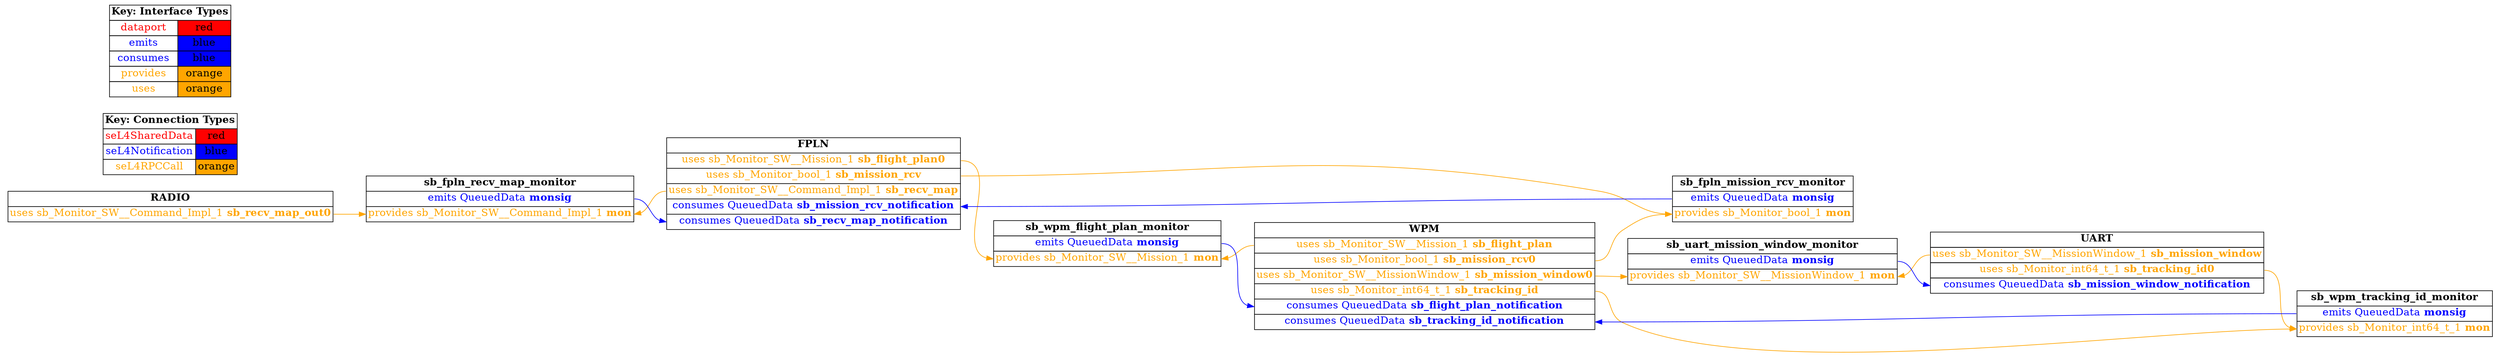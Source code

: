 digraph g {
graph [
  overlap = false,
  rankdir = "LR"
];
node [
  fontsize = "16",
  shape = "ellipse"
];
edge [
];

RADIO [
  label=<
    <TABLE BORDER="0" CELLBORDER="1" CELLSPACING="0">
      <TR><TD><B>RADIO</B></TD></TR>
      <TR><TD PORT="sb_recv_map_out0"><FONT COLOR="orange">uses sb_Monitor_SW__Command_Impl_1 <B>sb_recv_map_out0</B></FONT></TD></TR>"
    </TABLE>
  >
  shape=plaintext
];

FPLN [
  label=<
    <TABLE BORDER="0" CELLBORDER="1" CELLSPACING="0">
      <TR><TD><B>FPLN</B></TD></TR>
      <TR><TD PORT="sb_flight_plan0"><FONT COLOR="orange">uses sb_Monitor_SW__Mission_1 <B>sb_flight_plan0</B></FONT></TD></TR>
      <TR><TD PORT="sb_mission_rcv"><FONT COLOR="orange">uses sb_Monitor_bool_1 <B>sb_mission_rcv</B></FONT></TD></TR>
      <TR><TD PORT="sb_recv_map"><FONT COLOR="orange">uses sb_Monitor_SW__Command_Impl_1 <B>sb_recv_map</B></FONT></TD></TR>
      <TR><TD PORT="sb_mission_rcv_notification"><FONT COLOR="blue">consumes QueuedData <B>sb_mission_rcv_notification</B></FONT></TD></TR>
      <TR><TD PORT="sb_recv_map_notification"><FONT COLOR="blue">consumes QueuedData <B>sb_recv_map_notification</B></FONT></TD></TR>"
    </TABLE>
  >
  shape=plaintext
];

WPM [
  label=<
    <TABLE BORDER="0" CELLBORDER="1" CELLSPACING="0">
      <TR><TD><B>WPM</B></TD></TR>
      <TR><TD PORT="sb_flight_plan"><FONT COLOR="orange">uses sb_Monitor_SW__Mission_1 <B>sb_flight_plan</B></FONT></TD></TR>
      <TR><TD PORT="sb_mission_rcv0"><FONT COLOR="orange">uses sb_Monitor_bool_1 <B>sb_mission_rcv0</B></FONT></TD></TR>
      <TR><TD PORT="sb_mission_window0"><FONT COLOR="orange">uses sb_Monitor_SW__MissionWindow_1 <B>sb_mission_window0</B></FONT></TD></TR>
      <TR><TD PORT="sb_tracking_id"><FONT COLOR="orange">uses sb_Monitor_int64_t_1 <B>sb_tracking_id</B></FONT></TD></TR>
      <TR><TD PORT="sb_flight_plan_notification"><FONT COLOR="blue">consumes QueuedData <B>sb_flight_plan_notification</B></FONT></TD></TR>
      <TR><TD PORT="sb_tracking_id_notification"><FONT COLOR="blue">consumes QueuedData <B>sb_tracking_id_notification</B></FONT></TD></TR>"
    </TABLE>
  >
  shape=plaintext
];

UART [
  label=<
    <TABLE BORDER="0" CELLBORDER="1" CELLSPACING="0">
      <TR><TD><B>UART</B></TD></TR>
      <TR><TD PORT="sb_mission_window"><FONT COLOR="orange">uses sb_Monitor_SW__MissionWindow_1 <B>sb_mission_window</B></FONT></TD></TR>
      <TR><TD PORT="sb_tracking_id0"><FONT COLOR="orange">uses sb_Monitor_int64_t_1 <B>sb_tracking_id0</B></FONT></TD></TR>
      <TR><TD PORT="sb_mission_window_notification"><FONT COLOR="blue">consumes QueuedData <B>sb_mission_window_notification</B></FONT></TD></TR>"
    </TABLE>
  >
  shape=plaintext
];

sb_fpln_mission_rcv_monitor [
  label=<
    <TABLE BORDER="0" CELLBORDER="1" CELLSPACING="0">
      <TR><TD><B>sb_fpln_mission_rcv_monitor</B></TD></TR>
      <TR><TD PORT="monsig"><FONT COLOR="blue">emits QueuedData <B>monsig</B></FONT></TD></TR>
      <TR><TD PORT="mon"><FONT COLOR="orange">provides sb_Monitor_bool_1 <B>mon</B></FONT></TD></TR>"
    </TABLE>
  >
  shape=plaintext
];

sb_wpm_tracking_id_monitor [
  label=<
    <TABLE BORDER="0" CELLBORDER="1" CELLSPACING="0">
      <TR><TD><B>sb_wpm_tracking_id_monitor</B></TD></TR>
      <TR><TD PORT="monsig"><FONT COLOR="blue">emits QueuedData <B>monsig</B></FONT></TD></TR>
      <TR><TD PORT="mon"><FONT COLOR="orange">provides sb_Monitor_int64_t_1 <B>mon</B></FONT></TD></TR>"
    </TABLE>
  >
  shape=plaintext
];

sb_fpln_recv_map_monitor [
  label=<
    <TABLE BORDER="0" CELLBORDER="1" CELLSPACING="0">
      <TR><TD><B>sb_fpln_recv_map_monitor</B></TD></TR>
      <TR><TD PORT="monsig"><FONT COLOR="blue">emits QueuedData <B>monsig</B></FONT></TD></TR>
      <TR><TD PORT="mon"><FONT COLOR="orange">provides sb_Monitor_SW__Command_Impl_1 <B>mon</B></FONT></TD></TR>"
    </TABLE>
  >
  shape=plaintext
];

sb_uart_mission_window_monitor [
  label=<
    <TABLE BORDER="0" CELLBORDER="1" CELLSPACING="0">
      <TR><TD><B>sb_uart_mission_window_monitor</B></TD></TR>
      <TR><TD PORT="monsig"><FONT COLOR="blue">emits QueuedData <B>monsig</B></FONT></TD></TR>
      <TR><TD PORT="mon"><FONT COLOR="orange">provides sb_Monitor_SW__MissionWindow_1 <B>mon</B></FONT></TD></TR>"
    </TABLE>
  >
  shape=plaintext
];

sb_wpm_flight_plan_monitor [
  label=<
    <TABLE BORDER="0" CELLBORDER="1" CELLSPACING="0">
      <TR><TD><B>sb_wpm_flight_plan_monitor</B></TD></TR>
      <TR><TD PORT="monsig"><FONT COLOR="blue">emits QueuedData <B>monsig</B></FONT></TD></TR>
      <TR><TD PORT="mon"><FONT COLOR="orange">provides sb_Monitor_SW__Mission_1 <B>mon</B></FONT></TD></TR>"
    </TABLE>
  >
  shape=plaintext
];

connectiontypekey [
  label=<
   <TABLE BORDER="0" CELLBORDER="1" CELLSPACING="0">
     <TR><TD COLSPAN="2"><B>Key: Connection Types</B></TD></TR>
     <TR><TD><FONT COLOR="red">seL4SharedData</FONT></TD><TD BGCOLOR="red">red</TD></TR>
     <TR><TD><FONT COLOR="blue">seL4Notification</FONT></TD><TD BGCOLOR="blue">blue</TD></TR>
     <TR><TD><FONT COLOR="orange">seL4RPCCall</FONT></TD><TD BGCOLOR="orange">orange</TD></TR>
   </TABLE>
  >
  shape=plaintext
];

interfacetypekey [
  label=<
   <TABLE BORDER="0" CELLBORDER="1" CELLSPACING="0">
     <TR><TD COLSPAN="2"><B>Key: Interface Types</B></TD></TR>
     <TR><TD><FONT COLOR="red">dataport</FONT></TD><TD BGCOLOR="red">red</TD></TR>
     <TR><TD><FONT COLOR="blue">emits</FONT></TD><TD BGCOLOR="blue">blue</TD></TR>
     <TR><TD><FONT COLOR="blue">consumes</FONT></TD><TD BGCOLOR="blue">blue</TD></TR>
     <TR><TD><FONT COLOR="orange">provides</FONT></TD><TD BGCOLOR="orange">orange</TD></TR>
     <TR><TD><FONT COLOR="orange">uses</FONT></TD><TD BGCOLOR="orange">orange</TD></TR>
   </TABLE>
  >
  shape=plaintext
];

"RADIO":sb_recv_map_out0 -> "sb_fpln_recv_map_monitor":mon [
  color="orange"
  //label = "seL4RPCCall"
  id = conn1
];

"FPLN":sb_recv_map -> "sb_fpln_recv_map_monitor":mon [
  color="orange"
  //label = "seL4RPCCall"
  id = conn2
];

"sb_fpln_recv_map_monitor":monsig -> "FPLN":sb_recv_map_notification [
  color="blue"
  //label = "seL4Notification"
  id = conn3
];

"FPLN":sb_flight_plan0 -> "sb_wpm_flight_plan_monitor":mon [
  color="orange"
  //label = "seL4RPCCall"
  id = conn4
];

"WPM":sb_flight_plan -> "sb_wpm_flight_plan_monitor":mon [
  color="orange"
  //label = "seL4RPCCall"
  id = conn5
];

"sb_wpm_flight_plan_monitor":monsig -> "WPM":sb_flight_plan_notification [
  color="blue"
  //label = "seL4Notification"
  id = conn6
];

"WPM":sb_mission_rcv0 -> "sb_fpln_mission_rcv_monitor":mon [
  color="orange"
  //label = "seL4RPCCall"
  id = conn7
];

"FPLN":sb_mission_rcv -> "sb_fpln_mission_rcv_monitor":mon [
  color="orange"
  //label = "seL4RPCCall"
  id = conn8
];

"sb_fpln_mission_rcv_monitor":monsig -> "FPLN":sb_mission_rcv_notification [
  color="blue"
  //label = "seL4Notification"
  id = conn9
];

"WPM":sb_mission_window0 -> "sb_uart_mission_window_monitor":mon [
  color="orange"
  //label = "seL4RPCCall"
  id = conn10
];

"UART":sb_mission_window -> "sb_uart_mission_window_monitor":mon [
  color="orange"
  //label = "seL4RPCCall"
  id = conn11
];

"sb_uart_mission_window_monitor":monsig -> "UART":sb_mission_window_notification [
  color="blue"
  //label = "seL4Notification"
  id = conn12
];

"UART":sb_tracking_id0 -> "sb_wpm_tracking_id_monitor":mon [
  color="orange"
  //label = "seL4RPCCall"
  id = conn13
];

"WPM":sb_tracking_id -> "sb_wpm_tracking_id_monitor":mon [
  color="orange"
  //label = "seL4RPCCall"
  id = conn14
];

"sb_wpm_tracking_id_monitor":monsig -> "WPM":sb_tracking_id_notification [
  color="blue"
  //label = "seL4Notification"
  id = conn15
];

}